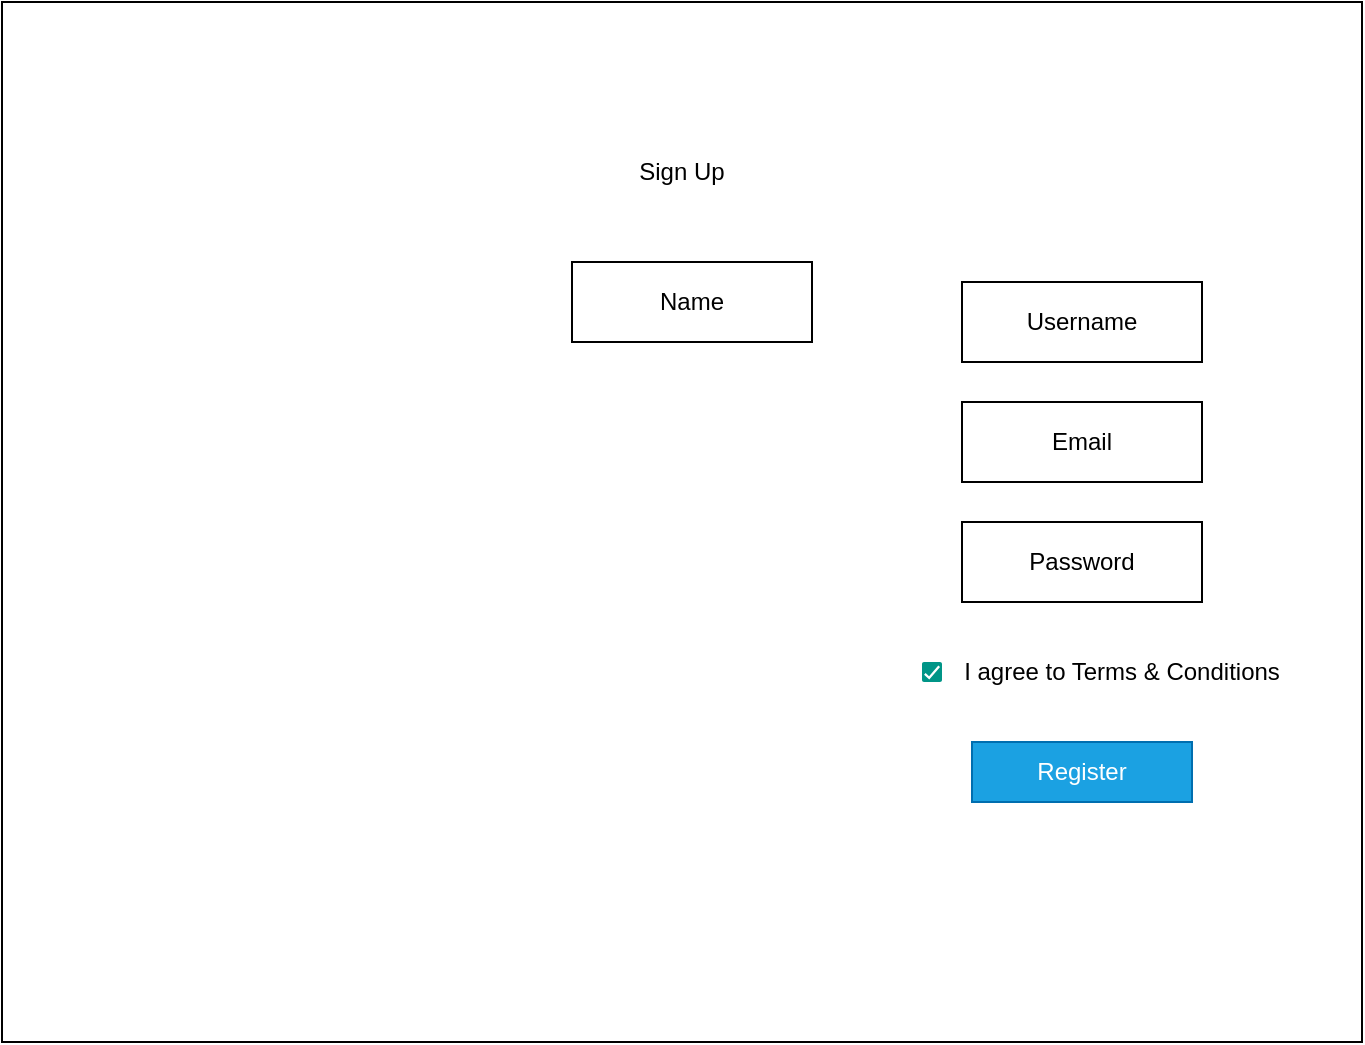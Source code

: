 <mxfile>
    <diagram id="ull73dYdModQ1DHthHD1" name="Page-1">
        <mxGraphModel dx="793" dy="571" grid="1" gridSize="10" guides="1" tooltips="1" connect="1" arrows="1" fold="1" page="1" pageScale="1" pageWidth="850" pageHeight="1100" math="0" shadow="0">
            <root>
                <mxCell id="0"/>
                <mxCell id="1" parent="0"/>
                <mxCell id="2" value="" style="rounded=0;whiteSpace=wrap;html=1;" parent="1" vertex="1">
                    <mxGeometry x="80" y="50" width="680" height="520" as="geometry"/>
                </mxCell>
                <mxCell id="3" value="Email" style="whiteSpace=wrap;html=1;" parent="1" vertex="1">
                    <mxGeometry x="560" y="250" width="120" height="40" as="geometry"/>
                </mxCell>
                <mxCell id="4" value="Username" style="whiteSpace=wrap;html=1;" parent="1" vertex="1">
                    <mxGeometry x="560" y="190" width="120" height="40" as="geometry"/>
                </mxCell>
                <mxCell id="6" value="Password" style="whiteSpace=wrap;html=1;" parent="1" vertex="1">
                    <mxGeometry x="560" y="310" width="120" height="40" as="geometry"/>
                </mxCell>
                <mxCell id="8" value="Register" style="whiteSpace=wrap;html=1;fillColor=#1BA1E2;fontColor=#ffffff;strokeColor=#006EAF;" parent="1" vertex="1">
                    <mxGeometry x="565" y="420" width="110" height="30" as="geometry"/>
                </mxCell>
                <mxCell id="10" value="Sign Up" style="text;html=1;strokeColor=none;fillColor=none;align=center;verticalAlign=middle;whiteSpace=wrap;rounded=0;" parent="1" vertex="1">
                    <mxGeometry x="390" y="120" width="60" height="30" as="geometry"/>
                </mxCell>
                <mxCell id="11" value="Name" style="whiteSpace=wrap;html=1;" parent="1" vertex="1">
                    <mxGeometry x="365" y="180" width="120" height="40" as="geometry"/>
                </mxCell>
                <mxCell id="17" value="" style="dashed=0;labelPosition=right;align=left;shape=mxgraph.gmdl.checkbox;strokeColor=none;fillColor=#009587;strokeWidth=2;aspect=fixed;sketch=0;" parent="1" vertex="1">
                    <mxGeometry x="540" y="380" width="10" height="10" as="geometry"/>
                </mxCell>
                <mxCell id="19" value="I agree to Terms &amp;amp; Conditions" style="text;html=1;strokeColor=none;fillColor=none;align=center;verticalAlign=middle;whiteSpace=wrap;rounded=0;" parent="1" vertex="1">
                    <mxGeometry x="540" y="370" width="200" height="30" as="geometry"/>
                </mxCell>
            </root>
        </mxGraphModel>
    </diagram>
</mxfile>